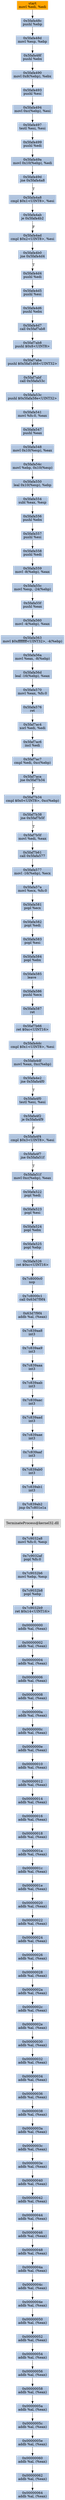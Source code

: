 digraph G {
node[shape=rectangle,style=filled,fillcolor=lightsteelblue,color=lightsteelblue]
bgcolor="transparent"
a0x5fafa48amovl_edi_edi[label="start\nmovl %edi, %edi",color="lightgrey",fillcolor="orange"];
a0x5fafa48cpushl_ebp[label="0x5fafa48c\npushl %ebp"];
a0x5fafa48dmovl_esp_ebp[label="0x5fafa48d\nmovl %esp, %ebp"];
a0x5fafa48fpushl_ebx[label="0x5fafa48f\npushl %ebx"];
a0x5fafa490movl_0x8ebp__ebx[label="0x5fafa490\nmovl 0x8(%ebp), %ebx"];
a0x5fafa493pushl_esi[label="0x5fafa493\npushl %esi"];
a0x5fafa494movl_0xcebp__esi[label="0x5fafa494\nmovl 0xc(%ebp), %esi"];
a0x5fafa497testl_esi_esi[label="0x5fafa497\ntestl %esi, %esi"];
a0x5fafa499pushl_edi[label="0x5fafa499\npushl %edi"];
a0x5fafa49amovl_0x10ebp__edi[label="0x5fafa49a\nmovl 0x10(%ebp), %edi"];
a0x5fafa49djne_0x5fafa4a8[label="0x5fafa49d\njne 0x5fafa4a8"];
a0x5fafa4a8cmpl_0x1UINT8_esi[label="0x5fafa4a8\ncmpl $0x1<UINT8>, %esi"];
a0x5fafa4abje_0x5fafa4b2[label="0x5fafa4ab\nje 0x5fafa4b2"];
a0x5fafa4adcmpl_0x2UINT8_esi[label="0x5fafa4ad\ncmpl $0x2<UINT8>, %esi"];
a0x5fafa4b0jne_0x5fafa4d4[label="0x5fafa4b0\njne 0x5fafa4d4"];
a0x5fafa4d4pushl_edi[label="0x5fafa4d4\npushl %edi"];
a0x5fafa4d5pushl_esi[label="0x5fafa4d5\npushl %esi"];
a0x5fafa4d6pushl_ebx[label="0x5fafa4d6\npushl %ebx"];
a0x5fafa4d7call_0x5faf7ab8[label="0x5fafa4d7\ncall 0x5faf7ab8"];
a0x5faf7ab8pushl_0x8UINT8[label="0x5faf7ab8\npushl $0x8<UINT8>"];
a0x5faf7abapushl_0x5faf1d68UINT32[label="0x5faf7aba\npushl $0x5faf1d68<UINT32>"];
a0x5faf7abfcall_0x5fafa53c[label="0x5faf7abf\ncall 0x5fafa53c"];
a0x5fafa53cpushl_0x5fafa58eUINT32[label="0x5fafa53c\npushl $0x5fafa58e<UINT32>"];
a0x5fafa541movl_fs_0_eax[label="0x5fafa541\nmovl %fs:0, %eax"];
a0x5fafa547pushl_eax[label="0x5fafa547\npushl %eax"];
a0x5fafa548movl_0x10esp__eax[label="0x5fafa548\nmovl 0x10(%esp), %eax"];
a0x5fafa54cmovl_ebp_0x10esp_[label="0x5fafa54c\nmovl %ebp, 0x10(%esp)"];
a0x5fafa550leal_0x10esp__ebp[label="0x5fafa550\nleal 0x10(%esp), %ebp"];
a0x5fafa554subl_eax_esp[label="0x5fafa554\nsubl %eax, %esp"];
a0x5fafa556pushl_ebx[label="0x5fafa556\npushl %ebx"];
a0x5fafa557pushl_esi[label="0x5fafa557\npushl %esi"];
a0x5fafa558pushl_edi[label="0x5fafa558\npushl %edi"];
a0x5fafa559movl__8ebp__eax[label="0x5fafa559\nmovl -8(%ebp), %eax"];
a0x5fafa55cmovl_esp__24ebp_[label="0x5fafa55c\nmovl %esp, -24(%ebp)"];
a0x5fafa55fpushl_eax[label="0x5fafa55f\npushl %eax"];
a0x5fafa560movl__4ebp__eax[label="0x5fafa560\nmovl -4(%ebp), %eax"];
a0x5fafa563movl_0xffffffffUINT32__4ebp_[label="0x5fafa563\nmovl $0xffffffff<UINT32>, -4(%ebp)"];
a0x5fafa56amovl_eax__8ebp_[label="0x5fafa56a\nmovl %eax, -8(%ebp)"];
a0x5fafa56dleal__16ebp__eax[label="0x5fafa56d\nleal -16(%ebp), %eax"];
a0x5fafa570movl_eax_fs_0[label="0x5fafa570\nmovl %eax, %fs:0"];
a0x5fafa576ret[label="0x5fafa576\nret"];
a0x5faf7ac4xorl_edi_edi[label="0x5faf7ac4\nxorl %edi, %edi"];
a0x5faf7ac6incl_edi[label="0x5faf7ac6\nincl %edi"];
a0x5faf7ac7cmpl_edi_0xcebp_[label="0x5faf7ac7\ncmpl %edi, 0xc(%ebp)"];
a0x5faf7acajne_0x5faf7b34[label="0x5faf7aca\njne 0x5faf7b34"];
a0x5faf7b34cmpl_0x0UINT8_0xcebp_[label="0x5faf7b34\ncmpl $0x0<UINT8>, 0xc(%ebp)"];
a0x5faf7b38jne_0x5faf7b5f[label="0x5faf7b38\njne 0x5faf7b5f"];
a0x5faf7b5fmovl_edi_eax[label="0x5faf7b5f\nmovl %edi, %eax"];
a0x5faf7b61call_0x5fafa577[label="0x5faf7b61\ncall 0x5fafa577"];
a0x5fafa577movl__16ebp__ecx[label="0x5fafa577\nmovl -16(%ebp), %ecx"];
a0x5fafa57amovl_ecx_fs_0[label="0x5fafa57a\nmovl %ecx, %fs:0"];
a0x5fafa581popl_ecx[label="0x5fafa581\npopl %ecx"];
a0x5fafa582popl_edi[label="0x5fafa582\npopl %edi"];
a0x5fafa583popl_esi[label="0x5fafa583\npopl %esi"];
a0x5fafa584popl_ebx[label="0x5fafa584\npopl %ebx"];
a0x5fafa585leave_[label="0x5fafa585\nleave "];
a0x5fafa586pushl_ecx[label="0x5fafa586\npushl %ecx"];
a0x5fafa587ret[label="0x5fafa587\nret"];
a0x5faf7b66ret_0xcUINT16[label="0x5faf7b66\nret $0xc<UINT16>"];
a0x5fafa4dccmpl_0x1UINT8_esi[label="0x5fafa4dc\ncmpl $0x1<UINT8>, %esi"];
a0x5fafa4dfmovl_eax_0xcebp_[label="0x5fafa4df\nmovl %eax, 0xc(%ebp)"];
a0x5fafa4e2jne_0x5fafa4f0[label="0x5fafa4e2\njne 0x5fafa4f0"];
a0x5fafa4f0testl_esi_esi[label="0x5fafa4f0\ntestl %esi, %esi"];
a0x5fafa4f2je_0x5fafa4f9[label="0x5fafa4f2\nje 0x5fafa4f9"];
a0x5fafa4f4cmpl_0x3UINT8_esi[label="0x5fafa4f4\ncmpl $0x3<UINT8>, %esi"];
a0x5fafa4f7jne_0x5fafa51f[label="0x5fafa4f7\njne 0x5fafa51f"];
a0x5fafa51fmovl_0xcebp__eax[label="0x5fafa51f\nmovl 0xc(%ebp), %eax"];
a0x5fafa522popl_edi[label="0x5fafa522\npopl %edi"];
a0x5fafa523popl_esi[label="0x5fafa523\npopl %esi"];
a0x5fafa524popl_ebx[label="0x5fafa524\npopl %ebx"];
a0x5fafa525popl_ebp[label="0x5fafa525\npopl %ebp"];
a0x5fafa526ret_0xcUINT16[label="0x5fafa526\nret $0xc<UINT16>"];
a0x7c8000c0nop_[label="0x7c8000c0\nnop "];
a0x7c8000c1call_0x63d7f9f4[label="0x7c8000c1\ncall 0x63d7f9f4"];
a0x63d7f9f4addb_al_eax_[label="0x63d7f9f4\naddb %al, (%eax)"];
a0x7c839aa8int3_[label="0x7c839aa8\nint3 "];
a0x7c839aa9int3_[label="0x7c839aa9\nint3 "];
a0x7c839aaaint3_[label="0x7c839aaa\nint3 "];
a0x7c839aabint3_[label="0x7c839aab\nint3 "];
a0x7c839aacint3_[label="0x7c839aac\nint3 "];
a0x7c839aadint3_[label="0x7c839aad\nint3 "];
a0x7c839aaeint3_[label="0x7c839aae\nint3 "];
a0x7c839aafint3_[label="0x7c839aaf\nint3 "];
a0x7c839ab0int3_[label="0x7c839ab0\nint3 "];
a0x7c839ab1int3_[label="0x7c839ab1\nint3 "];
a0x7c839ab2jmp_0x7c801e1a[label="0x7c839ab2\njmp 0x7c801e1a"];
TerminateProcess_kernel32_dll[label="TerminateProcess@kernel32.dll",color="lightgrey",fillcolor="lightgrey"];
a0x7c9032a8movl_fs_0_esp[label="0x7c9032a8\nmovl %fs:0, %esp"];
a0x7c9032afpopl_fs_0[label="0x7c9032af\npopl %fs:0"];
a0x7c9032b6movl_ebp_esp[label="0x7c9032b6\nmovl %ebp, %esp"];
a0x7c9032b8popl_ebp[label="0x7c9032b8\npopl %ebp"];
a0x7c9032b9ret_0x14UINT16[label="0x7c9032b9\nret $0x14<UINT16>"];
a0x00000000addb_al_eax_[label="0x00000000\naddb %al, (%eax)"];
a0x00000002addb_al_eax_[label="0x00000002\naddb %al, (%eax)"];
a0x00000004addb_al_eax_[label="0x00000004\naddb %al, (%eax)"];
a0x00000006addb_al_eax_[label="0x00000006\naddb %al, (%eax)"];
a0x00000008addb_al_eax_[label="0x00000008\naddb %al, (%eax)"];
a0x0000000aaddb_al_eax_[label="0x0000000a\naddb %al, (%eax)"];
a0x0000000caddb_al_eax_[label="0x0000000c\naddb %al, (%eax)"];
a0x0000000eaddb_al_eax_[label="0x0000000e\naddb %al, (%eax)"];
a0x00000010addb_al_eax_[label="0x00000010\naddb %al, (%eax)"];
a0x00000012addb_al_eax_[label="0x00000012\naddb %al, (%eax)"];
a0x00000014addb_al_eax_[label="0x00000014\naddb %al, (%eax)"];
a0x00000016addb_al_eax_[label="0x00000016\naddb %al, (%eax)"];
a0x00000018addb_al_eax_[label="0x00000018\naddb %al, (%eax)"];
a0x0000001aaddb_al_eax_[label="0x0000001a\naddb %al, (%eax)"];
a0x0000001caddb_al_eax_[label="0x0000001c\naddb %al, (%eax)"];
a0x0000001eaddb_al_eax_[label="0x0000001e\naddb %al, (%eax)"];
a0x00000020addb_al_eax_[label="0x00000020\naddb %al, (%eax)"];
a0x00000022addb_al_eax_[label="0x00000022\naddb %al, (%eax)"];
a0x00000024addb_al_eax_[label="0x00000024\naddb %al, (%eax)"];
a0x00000026addb_al_eax_[label="0x00000026\naddb %al, (%eax)"];
a0x00000028addb_al_eax_[label="0x00000028\naddb %al, (%eax)"];
a0x0000002aaddb_al_eax_[label="0x0000002a\naddb %al, (%eax)"];
a0x0000002caddb_al_eax_[label="0x0000002c\naddb %al, (%eax)"];
a0x0000002eaddb_al_eax_[label="0x0000002e\naddb %al, (%eax)"];
a0x00000030addb_al_eax_[label="0x00000030\naddb %al, (%eax)"];
a0x00000032addb_al_eax_[label="0x00000032\naddb %al, (%eax)"];
a0x00000034addb_al_eax_[label="0x00000034\naddb %al, (%eax)"];
a0x00000036addb_al_eax_[label="0x00000036\naddb %al, (%eax)"];
a0x00000038addb_al_eax_[label="0x00000038\naddb %al, (%eax)"];
a0x0000003aaddb_al_eax_[label="0x0000003a\naddb %al, (%eax)"];
a0x0000003caddb_al_eax_[label="0x0000003c\naddb %al, (%eax)"];
a0x0000003eaddb_al_eax_[label="0x0000003e\naddb %al, (%eax)"];
a0x00000040addb_al_eax_[label="0x00000040\naddb %al, (%eax)"];
a0x00000042addb_al_eax_[label="0x00000042\naddb %al, (%eax)"];
a0x00000044addb_al_eax_[label="0x00000044\naddb %al, (%eax)"];
a0x00000046addb_al_eax_[label="0x00000046\naddb %al, (%eax)"];
a0x00000048addb_al_eax_[label="0x00000048\naddb %al, (%eax)"];
a0x0000004aaddb_al_eax_[label="0x0000004a\naddb %al, (%eax)"];
a0x0000004caddb_al_eax_[label="0x0000004c\naddb %al, (%eax)"];
a0x0000004eaddb_al_eax_[label="0x0000004e\naddb %al, (%eax)"];
a0x00000050addb_al_eax_[label="0x00000050\naddb %al, (%eax)"];
a0x00000052addb_al_eax_[label="0x00000052\naddb %al, (%eax)"];
a0x00000054addb_al_eax_[label="0x00000054\naddb %al, (%eax)"];
a0x00000056addb_al_eax_[label="0x00000056\naddb %al, (%eax)"];
a0x00000058addb_al_eax_[label="0x00000058\naddb %al, (%eax)"];
a0x0000005aaddb_al_eax_[label="0x0000005a\naddb %al, (%eax)"];
a0x0000005caddb_al_eax_[label="0x0000005c\naddb %al, (%eax)"];
a0x0000005eaddb_al_eax_[label="0x0000005e\naddb %al, (%eax)"];
a0x00000060addb_al_eax_[label="0x00000060\naddb %al, (%eax)"];
a0x00000062addb_al_eax_[label="0x00000062\naddb %al, (%eax)"];
a0x00000064addb_al_eax_[label="0x00000064\naddb %al, (%eax)"];
a0x5fafa48amovl_edi_edi -> a0x5fafa48cpushl_ebp [color="#000000"];
a0x5fafa48cpushl_ebp -> a0x5fafa48dmovl_esp_ebp [color="#000000"];
a0x5fafa48dmovl_esp_ebp -> a0x5fafa48fpushl_ebx [color="#000000"];
a0x5fafa48fpushl_ebx -> a0x5fafa490movl_0x8ebp__ebx [color="#000000"];
a0x5fafa490movl_0x8ebp__ebx -> a0x5fafa493pushl_esi [color="#000000"];
a0x5fafa493pushl_esi -> a0x5fafa494movl_0xcebp__esi [color="#000000"];
a0x5fafa494movl_0xcebp__esi -> a0x5fafa497testl_esi_esi [color="#000000"];
a0x5fafa497testl_esi_esi -> a0x5fafa499pushl_edi [color="#000000"];
a0x5fafa499pushl_edi -> a0x5fafa49amovl_0x10ebp__edi [color="#000000"];
a0x5fafa49amovl_0x10ebp__edi -> a0x5fafa49djne_0x5fafa4a8 [color="#000000"];
a0x5fafa49djne_0x5fafa4a8 -> a0x5fafa4a8cmpl_0x1UINT8_esi [color="#000000",label="T"];
a0x5fafa4a8cmpl_0x1UINT8_esi -> a0x5fafa4abje_0x5fafa4b2 [color="#000000"];
a0x5fafa4abje_0x5fafa4b2 -> a0x5fafa4adcmpl_0x2UINT8_esi [color="#000000",label="F"];
a0x5fafa4adcmpl_0x2UINT8_esi -> a0x5fafa4b0jne_0x5fafa4d4 [color="#000000"];
a0x5fafa4b0jne_0x5fafa4d4 -> a0x5fafa4d4pushl_edi [color="#000000",label="T"];
a0x5fafa4d4pushl_edi -> a0x5fafa4d5pushl_esi [color="#000000"];
a0x5fafa4d5pushl_esi -> a0x5fafa4d6pushl_ebx [color="#000000"];
a0x5fafa4d6pushl_ebx -> a0x5fafa4d7call_0x5faf7ab8 [color="#000000"];
a0x5fafa4d7call_0x5faf7ab8 -> a0x5faf7ab8pushl_0x8UINT8 [color="#000000"];
a0x5faf7ab8pushl_0x8UINT8 -> a0x5faf7abapushl_0x5faf1d68UINT32 [color="#000000"];
a0x5faf7abapushl_0x5faf1d68UINT32 -> a0x5faf7abfcall_0x5fafa53c [color="#000000"];
a0x5faf7abfcall_0x5fafa53c -> a0x5fafa53cpushl_0x5fafa58eUINT32 [color="#000000"];
a0x5fafa53cpushl_0x5fafa58eUINT32 -> a0x5fafa541movl_fs_0_eax [color="#000000"];
a0x5fafa541movl_fs_0_eax -> a0x5fafa547pushl_eax [color="#000000"];
a0x5fafa547pushl_eax -> a0x5fafa548movl_0x10esp__eax [color="#000000"];
a0x5fafa548movl_0x10esp__eax -> a0x5fafa54cmovl_ebp_0x10esp_ [color="#000000"];
a0x5fafa54cmovl_ebp_0x10esp_ -> a0x5fafa550leal_0x10esp__ebp [color="#000000"];
a0x5fafa550leal_0x10esp__ebp -> a0x5fafa554subl_eax_esp [color="#000000"];
a0x5fafa554subl_eax_esp -> a0x5fafa556pushl_ebx [color="#000000"];
a0x5fafa556pushl_ebx -> a0x5fafa557pushl_esi [color="#000000"];
a0x5fafa557pushl_esi -> a0x5fafa558pushl_edi [color="#000000"];
a0x5fafa558pushl_edi -> a0x5fafa559movl__8ebp__eax [color="#000000"];
a0x5fafa559movl__8ebp__eax -> a0x5fafa55cmovl_esp__24ebp_ [color="#000000"];
a0x5fafa55cmovl_esp__24ebp_ -> a0x5fafa55fpushl_eax [color="#000000"];
a0x5fafa55fpushl_eax -> a0x5fafa560movl__4ebp__eax [color="#000000"];
a0x5fafa560movl__4ebp__eax -> a0x5fafa563movl_0xffffffffUINT32__4ebp_ [color="#000000"];
a0x5fafa563movl_0xffffffffUINT32__4ebp_ -> a0x5fafa56amovl_eax__8ebp_ [color="#000000"];
a0x5fafa56amovl_eax__8ebp_ -> a0x5fafa56dleal__16ebp__eax [color="#000000"];
a0x5fafa56dleal__16ebp__eax -> a0x5fafa570movl_eax_fs_0 [color="#000000"];
a0x5fafa570movl_eax_fs_0 -> a0x5fafa576ret [color="#000000"];
a0x5fafa576ret -> a0x5faf7ac4xorl_edi_edi [color="#000000"];
a0x5faf7ac4xorl_edi_edi -> a0x5faf7ac6incl_edi [color="#000000"];
a0x5faf7ac6incl_edi -> a0x5faf7ac7cmpl_edi_0xcebp_ [color="#000000"];
a0x5faf7ac7cmpl_edi_0xcebp_ -> a0x5faf7acajne_0x5faf7b34 [color="#000000"];
a0x5faf7acajne_0x5faf7b34 -> a0x5faf7b34cmpl_0x0UINT8_0xcebp_ [color="#000000",label="T"];
a0x5faf7b34cmpl_0x0UINT8_0xcebp_ -> a0x5faf7b38jne_0x5faf7b5f [color="#000000"];
a0x5faf7b38jne_0x5faf7b5f -> a0x5faf7b5fmovl_edi_eax [color="#000000",label="T"];
a0x5faf7b5fmovl_edi_eax -> a0x5faf7b61call_0x5fafa577 [color="#000000"];
a0x5faf7b61call_0x5fafa577 -> a0x5fafa577movl__16ebp__ecx [color="#000000"];
a0x5fafa577movl__16ebp__ecx -> a0x5fafa57amovl_ecx_fs_0 [color="#000000"];
a0x5fafa57amovl_ecx_fs_0 -> a0x5fafa581popl_ecx [color="#000000"];
a0x5fafa581popl_ecx -> a0x5fafa582popl_edi [color="#000000"];
a0x5fafa582popl_edi -> a0x5fafa583popl_esi [color="#000000"];
a0x5fafa583popl_esi -> a0x5fafa584popl_ebx [color="#000000"];
a0x5fafa584popl_ebx -> a0x5fafa585leave_ [color="#000000"];
a0x5fafa585leave_ -> a0x5fafa586pushl_ecx [color="#000000"];
a0x5fafa586pushl_ecx -> a0x5fafa587ret [color="#000000"];
a0x5fafa587ret -> a0x5faf7b66ret_0xcUINT16 [color="#000000"];
a0x5faf7b66ret_0xcUINT16 -> a0x5fafa4dccmpl_0x1UINT8_esi [color="#000000"];
a0x5fafa4dccmpl_0x1UINT8_esi -> a0x5fafa4dfmovl_eax_0xcebp_ [color="#000000"];
a0x5fafa4dfmovl_eax_0xcebp_ -> a0x5fafa4e2jne_0x5fafa4f0 [color="#000000"];
a0x5fafa4e2jne_0x5fafa4f0 -> a0x5fafa4f0testl_esi_esi [color="#000000",label="T"];
a0x5fafa4f0testl_esi_esi -> a0x5fafa4f2je_0x5fafa4f9 [color="#000000"];
a0x5fafa4f2je_0x5fafa4f9 -> a0x5fafa4f4cmpl_0x3UINT8_esi [color="#000000",label="F"];
a0x5fafa4f4cmpl_0x3UINT8_esi -> a0x5fafa4f7jne_0x5fafa51f [color="#000000"];
a0x5fafa4f7jne_0x5fafa51f -> a0x5fafa51fmovl_0xcebp__eax [color="#000000",label="T"];
a0x5fafa51fmovl_0xcebp__eax -> a0x5fafa522popl_edi [color="#000000"];
a0x5fafa522popl_edi -> a0x5fafa523popl_esi [color="#000000"];
a0x5fafa523popl_esi -> a0x5fafa524popl_ebx [color="#000000"];
a0x5fafa524popl_ebx -> a0x5fafa525popl_ebp [color="#000000"];
a0x5fafa525popl_ebp -> a0x5fafa526ret_0xcUINT16 [color="#000000"];
a0x5fafa526ret_0xcUINT16 -> a0x7c8000c0nop_ [color="#000000"];
a0x7c8000c0nop_ -> a0x7c8000c1call_0x63d7f9f4 [color="#000000"];
a0x7c8000c1call_0x63d7f9f4 -> a0x63d7f9f4addb_al_eax_ [color="#000000"];
a0x63d7f9f4addb_al_eax_ -> a0x7c839aa8int3_ [color="#000000"];
a0x7c839aa8int3_ -> a0x7c839aa9int3_ [color="#000000"];
a0x7c839aa9int3_ -> a0x7c839aaaint3_ [color="#000000"];
a0x7c839aaaint3_ -> a0x7c839aabint3_ [color="#000000"];
a0x7c839aabint3_ -> a0x7c839aacint3_ [color="#000000"];
a0x7c839aacint3_ -> a0x7c839aadint3_ [color="#000000"];
a0x7c839aadint3_ -> a0x7c839aaeint3_ [color="#000000"];
a0x7c839aaeint3_ -> a0x7c839aafint3_ [color="#000000"];
a0x7c839aafint3_ -> a0x7c839ab0int3_ [color="#000000"];
a0x7c839ab0int3_ -> a0x7c839ab1int3_ [color="#000000"];
a0x7c839ab1int3_ -> a0x7c839ab2jmp_0x7c801e1a [color="#000000"];
a0x7c839ab2jmp_0x7c801e1a -> TerminateProcess_kernel32_dll [color="#000000"];
TerminateProcess_kernel32_dll -> a0x7c9032a8movl_fs_0_esp [color="#000000"];
a0x7c9032a8movl_fs_0_esp -> a0x7c9032afpopl_fs_0 [color="#000000"];
a0x7c9032afpopl_fs_0 -> a0x7c9032b6movl_ebp_esp [color="#000000"];
a0x7c9032b6movl_ebp_esp -> a0x7c9032b8popl_ebp [color="#000000"];
a0x7c9032b8popl_ebp -> a0x7c9032b9ret_0x14UINT16 [color="#000000"];
a0x7c9032b9ret_0x14UINT16 -> a0x00000000addb_al_eax_ [color="#000000"];
a0x00000000addb_al_eax_ -> a0x00000002addb_al_eax_ [color="#000000"];
a0x00000002addb_al_eax_ -> a0x00000004addb_al_eax_ [color="#000000"];
a0x00000004addb_al_eax_ -> a0x00000006addb_al_eax_ [color="#000000"];
a0x00000006addb_al_eax_ -> a0x00000008addb_al_eax_ [color="#000000"];
a0x00000008addb_al_eax_ -> a0x0000000aaddb_al_eax_ [color="#000000"];
a0x0000000aaddb_al_eax_ -> a0x0000000caddb_al_eax_ [color="#000000"];
a0x0000000caddb_al_eax_ -> a0x0000000eaddb_al_eax_ [color="#000000"];
a0x0000000eaddb_al_eax_ -> a0x00000010addb_al_eax_ [color="#000000"];
a0x00000010addb_al_eax_ -> a0x00000012addb_al_eax_ [color="#000000"];
a0x00000012addb_al_eax_ -> a0x00000014addb_al_eax_ [color="#000000"];
a0x00000014addb_al_eax_ -> a0x00000016addb_al_eax_ [color="#000000"];
a0x00000016addb_al_eax_ -> a0x00000018addb_al_eax_ [color="#000000"];
a0x00000018addb_al_eax_ -> a0x0000001aaddb_al_eax_ [color="#000000"];
a0x0000001aaddb_al_eax_ -> a0x0000001caddb_al_eax_ [color="#000000"];
a0x0000001caddb_al_eax_ -> a0x0000001eaddb_al_eax_ [color="#000000"];
a0x0000001eaddb_al_eax_ -> a0x00000020addb_al_eax_ [color="#000000"];
a0x00000020addb_al_eax_ -> a0x00000022addb_al_eax_ [color="#000000"];
a0x00000022addb_al_eax_ -> a0x00000024addb_al_eax_ [color="#000000"];
a0x00000024addb_al_eax_ -> a0x00000026addb_al_eax_ [color="#000000"];
a0x00000026addb_al_eax_ -> a0x00000028addb_al_eax_ [color="#000000"];
a0x00000028addb_al_eax_ -> a0x0000002aaddb_al_eax_ [color="#000000"];
a0x0000002aaddb_al_eax_ -> a0x0000002caddb_al_eax_ [color="#000000"];
a0x0000002caddb_al_eax_ -> a0x0000002eaddb_al_eax_ [color="#000000"];
a0x0000002eaddb_al_eax_ -> a0x00000030addb_al_eax_ [color="#000000"];
a0x00000030addb_al_eax_ -> a0x00000032addb_al_eax_ [color="#000000"];
a0x00000032addb_al_eax_ -> a0x00000034addb_al_eax_ [color="#000000"];
a0x00000034addb_al_eax_ -> a0x00000036addb_al_eax_ [color="#000000"];
a0x00000036addb_al_eax_ -> a0x00000038addb_al_eax_ [color="#000000"];
a0x00000038addb_al_eax_ -> a0x0000003aaddb_al_eax_ [color="#000000"];
a0x0000003aaddb_al_eax_ -> a0x0000003caddb_al_eax_ [color="#000000"];
a0x0000003caddb_al_eax_ -> a0x0000003eaddb_al_eax_ [color="#000000"];
a0x0000003eaddb_al_eax_ -> a0x00000040addb_al_eax_ [color="#000000"];
a0x00000040addb_al_eax_ -> a0x00000042addb_al_eax_ [color="#000000"];
a0x00000042addb_al_eax_ -> a0x00000044addb_al_eax_ [color="#000000"];
a0x00000044addb_al_eax_ -> a0x00000046addb_al_eax_ [color="#000000"];
a0x00000046addb_al_eax_ -> a0x00000048addb_al_eax_ [color="#000000"];
a0x00000048addb_al_eax_ -> a0x0000004aaddb_al_eax_ [color="#000000"];
a0x0000004aaddb_al_eax_ -> a0x0000004caddb_al_eax_ [color="#000000"];
a0x0000004caddb_al_eax_ -> a0x0000004eaddb_al_eax_ [color="#000000"];
a0x0000004eaddb_al_eax_ -> a0x00000050addb_al_eax_ [color="#000000"];
a0x00000050addb_al_eax_ -> a0x00000052addb_al_eax_ [color="#000000"];
a0x00000052addb_al_eax_ -> a0x00000054addb_al_eax_ [color="#000000"];
a0x00000054addb_al_eax_ -> a0x00000056addb_al_eax_ [color="#000000"];
a0x00000056addb_al_eax_ -> a0x00000058addb_al_eax_ [color="#000000"];
a0x00000058addb_al_eax_ -> a0x0000005aaddb_al_eax_ [color="#000000"];
a0x0000005aaddb_al_eax_ -> a0x0000005caddb_al_eax_ [color="#000000"];
a0x0000005caddb_al_eax_ -> a0x0000005eaddb_al_eax_ [color="#000000"];
a0x0000005eaddb_al_eax_ -> a0x00000060addb_al_eax_ [color="#000000"];
a0x00000060addb_al_eax_ -> a0x00000062addb_al_eax_ [color="#000000"];
a0x00000062addb_al_eax_ -> a0x00000064addb_al_eax_ [color="#000000"];
}
